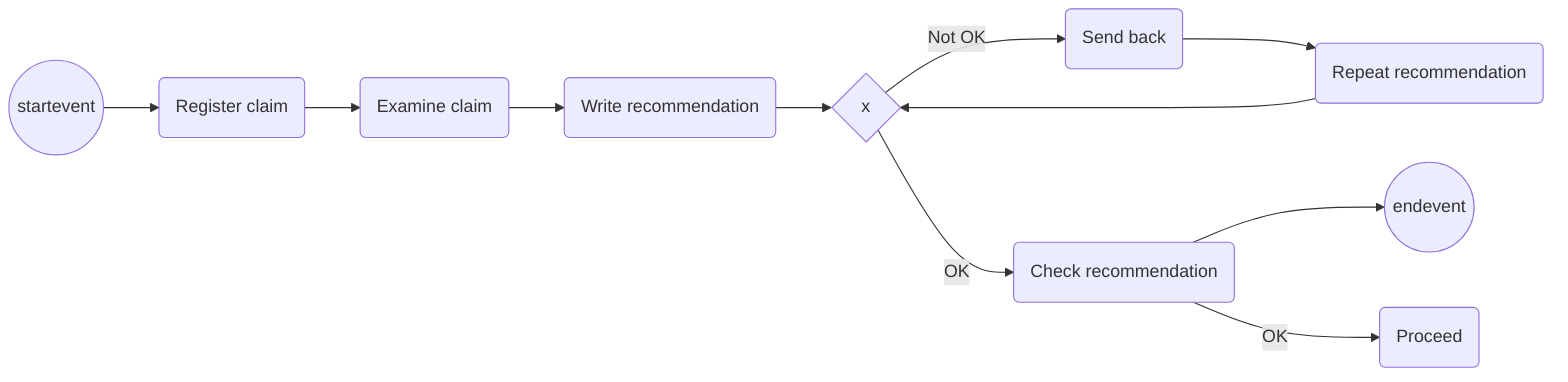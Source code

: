 graph LR
1:startevent:((startevent)) --> 2:task:(Register claim)
2:task: --> 3:task:(Examine claim)
3:task:--> 4:task:(Write recommendation)
4:task: --> 5:exclusivegateway:{x}
5:exclusivegateway:{x} --> |Not OK|6:task:(Send back)
5:exclusivegateway:{x} --> |OK|7:task:(Check recommendation)
6:task: --> 8:task:(Repeat recommendation)
8:task: --> 5:exclusivegateway:{x}
7:task: --> 9:endevent:((endevent))
7:task: --> |OK|10:task:(Proceed)